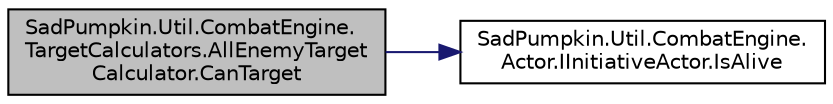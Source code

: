 digraph "SadPumpkin.Util.CombatEngine.TargetCalculators.AllEnemyTargetCalculator.CanTarget"
{
 // LATEX_PDF_SIZE
  edge [fontname="Helvetica",fontsize="10",labelfontname="Helvetica",labelfontsize="10"];
  node [fontname="Helvetica",fontsize="10",shape=record];
  rankdir="LR";
  Node1 [label="SadPumpkin.Util.CombatEngine.\lTargetCalculators.AllEnemyTarget\lCalculator.CanTarget",height=0.2,width=0.4,color="black", fillcolor="grey75", style="filled", fontcolor="black",tooltip="Determines if the given Actor is targetable or not."];
  Node1 -> Node2 [color="midnightblue",fontsize="10",style="solid",fontname="Helvetica"];
  Node2 [label="SadPumpkin.Util.CombatEngine.\lActor.IInitiativeActor.IsAlive",height=0.2,width=0.4,color="black", fillcolor="white", style="filled",URL="$interface_sad_pumpkin_1_1_util_1_1_combat_engine_1_1_actor_1_1_i_initiative_actor.html#ae3c3049df0dee98152bb0b335d65f645",tooltip="Is this Actor currently an active combatant."];
}
